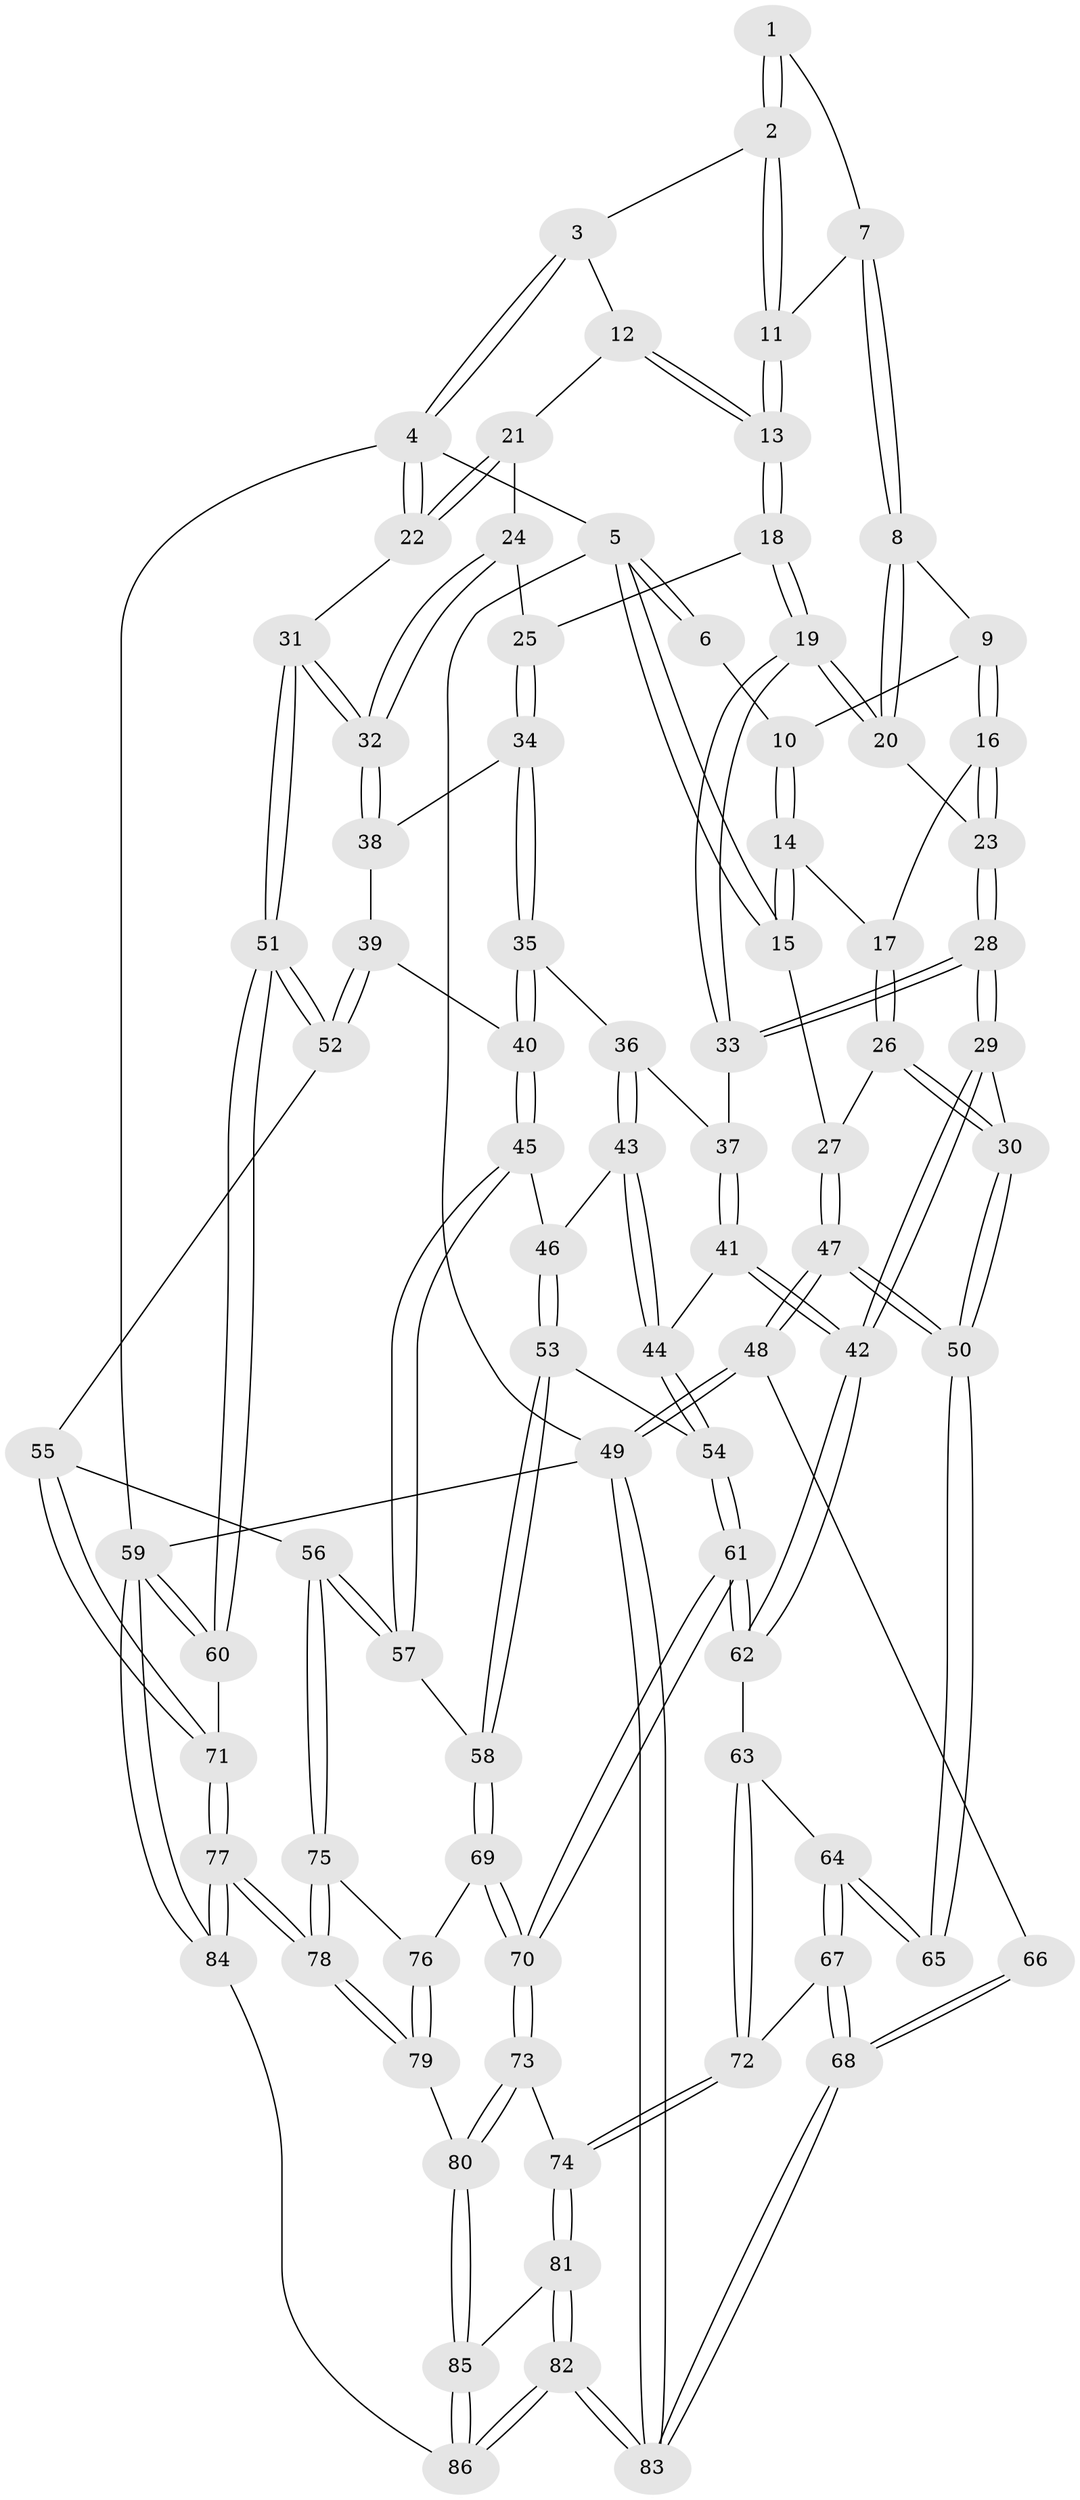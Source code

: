 // Generated by graph-tools (version 1.1) at 2025/27/03/09/25 03:27:16]
// undirected, 86 vertices, 212 edges
graph export_dot {
graph [start="1"]
  node [color=gray90,style=filled];
  1 [pos="+0.37141984587688115+0"];
  2 [pos="+0.7475363356106121+0"];
  3 [pos="+0.7660500582429383+0"];
  4 [pos="+1+0"];
  5 [pos="+0+0"];
  6 [pos="+0.027933284216108654+0"];
  7 [pos="+0.37031492085275414+0"];
  8 [pos="+0.33824532160611315+0.08062376415011041"];
  9 [pos="+0.14129466281738176+0.0666457948637054"];
  10 [pos="+0.11621442680649256+0.0465126356572787"];
  11 [pos="+0.5533274164519678+0.114848730025477"];
  12 [pos="+0.8087937554834788+0.036970623224056226"];
  13 [pos="+0.5423983603724355+0.17373898215636352"];
  14 [pos="+0.014690423796862638+0.16075597545941334"];
  15 [pos="+0+0.1592877780230637"];
  16 [pos="+0.16455486304012978+0.17647509904343142"];
  17 [pos="+0.07934156150844471+0.20003105320748316"];
  18 [pos="+0.5275557752355591+0.2043965194844654"];
  19 [pos="+0.5060734524290468+0.22056122895542196"];
  20 [pos="+0.3436592890207399+0.11442669195204766"];
  21 [pos="+0.8178649890471785+0.06309562599998067"];
  22 [pos="+1+0.2122518193907698"];
  23 [pos="+0.2570229954035559+0.20841741617179038"];
  24 [pos="+0.8009830063160801+0.17718275844005427"];
  25 [pos="+0.7862832794404617+0.2250815732193845"];
  26 [pos="+0.10593090332953267+0.33736492207209234"];
  27 [pos="+0+0.2010735274716669"];
  28 [pos="+0.2354948000686674+0.3945793032446201"];
  29 [pos="+0.232332069185846+0.3994478498857123"];
  30 [pos="+0.17301482796012052+0.42708839794036907"];
  31 [pos="+1+0.2750698111686298"];
  32 [pos="+1+0.27793743897522216"];
  33 [pos="+0.5025152380779818+0.2973493051621374"];
  34 [pos="+0.7949451797962208+0.2764289502618466"];
  35 [pos="+0.7803135521874409+0.3464094230886768"];
  36 [pos="+0.6444068040007762+0.3910490399559148"];
  37 [pos="+0.5287909278025212+0.34425931203712046"];
  38 [pos="+1+0.2951236659031528"];
  39 [pos="+0.8396839568084852+0.4191661787460616"];
  40 [pos="+0.824357274620312+0.4134895046497748"];
  41 [pos="+0.4693488762868946+0.5025171451574708"];
  42 [pos="+0.4243497772089592+0.5428382000977631"];
  43 [pos="+0.6433164306688439+0.4588757394933931"];
  44 [pos="+0.5961221745971144+0.5300304832758168"];
  45 [pos="+0.7870613460462427+0.4988725281748515"];
  46 [pos="+0.6800509352924665+0.4979886566026641"];
  47 [pos="+0+0.5613176564268574"];
  48 [pos="+0+0.7556723270755257"];
  49 [pos="+0+1"];
  50 [pos="+0.16064080690301663+0.44382075926715014"];
  51 [pos="+1+0.5674181327054868"];
  52 [pos="+1+0.5563882521089383"];
  53 [pos="+0.7053101558384912+0.6240512715660677"];
  54 [pos="+0.6233123934334028+0.6038657944440671"];
  55 [pos="+0.8722255081116072+0.6337576452046393"];
  56 [pos="+0.7737456808773232+0.6373820564241625"];
  57 [pos="+0.7699940009438334+0.6345029776664863"];
  58 [pos="+0.7161131182988423+0.6303075333330153"];
  59 [pos="+1+1"];
  60 [pos="+1+0.5984342549114514"];
  61 [pos="+0.5055274849255607+0.6750097585220451"];
  62 [pos="+0.4242434351792082+0.5498854132664881"];
  63 [pos="+0.3106378420130944+0.6497037931832903"];
  64 [pos="+0.21348017994854762+0.5967345981585126"];
  65 [pos="+0.18148419471160362+0.5366684178579948"];
  66 [pos="+0.13213484763220937+0.6074663650446512"];
  67 [pos="+0.15426520712949646+0.7556798164885667"];
  68 [pos="+0.02256617788605756+0.8890705081662026"];
  69 [pos="+0.623727180894122+0.7599550865384175"];
  70 [pos="+0.5027686748107664+0.7372543500911984"];
  71 [pos="+0.9144285314924635+0.771788031910024"];
  72 [pos="+0.31398397892098445+0.7033407473891334"];
  73 [pos="+0.45748526431144415+0.7955832647197427"];
  74 [pos="+0.38825881071751245+0.8074328019268616"];
  75 [pos="+0.7759803974026201+0.6846945036512752"];
  76 [pos="+0.648840967435508+0.7893288914010608"];
  77 [pos="+0.8401917946859865+0.9363010237623918"];
  78 [pos="+0.8013404397515991+0.8793497181479651"];
  79 [pos="+0.6622763134112725+0.8092341972717901"];
  80 [pos="+0.5446490767987336+0.9275081583932221"];
  81 [pos="+0.2981857014960401+0.9026904253723412"];
  82 [pos="+0+1"];
  83 [pos="+0+1"];
  84 [pos="+0.9176247021023292+1"];
  85 [pos="+0.5575531676206095+0.9780486512097575"];
  86 [pos="+0.612353659408968+1"];
  1 -- 2;
  1 -- 2;
  1 -- 7;
  2 -- 3;
  2 -- 11;
  2 -- 11;
  3 -- 4;
  3 -- 4;
  3 -- 12;
  4 -- 5;
  4 -- 22;
  4 -- 22;
  4 -- 59;
  5 -- 6;
  5 -- 6;
  5 -- 15;
  5 -- 15;
  5 -- 49;
  6 -- 10;
  7 -- 8;
  7 -- 8;
  7 -- 11;
  8 -- 9;
  8 -- 20;
  8 -- 20;
  9 -- 10;
  9 -- 16;
  9 -- 16;
  10 -- 14;
  10 -- 14;
  11 -- 13;
  11 -- 13;
  12 -- 13;
  12 -- 13;
  12 -- 21;
  13 -- 18;
  13 -- 18;
  14 -- 15;
  14 -- 15;
  14 -- 17;
  15 -- 27;
  16 -- 17;
  16 -- 23;
  16 -- 23;
  17 -- 26;
  17 -- 26;
  18 -- 19;
  18 -- 19;
  18 -- 25;
  19 -- 20;
  19 -- 20;
  19 -- 33;
  19 -- 33;
  20 -- 23;
  21 -- 22;
  21 -- 22;
  21 -- 24;
  22 -- 31;
  23 -- 28;
  23 -- 28;
  24 -- 25;
  24 -- 32;
  24 -- 32;
  25 -- 34;
  25 -- 34;
  26 -- 27;
  26 -- 30;
  26 -- 30;
  27 -- 47;
  27 -- 47;
  28 -- 29;
  28 -- 29;
  28 -- 33;
  28 -- 33;
  29 -- 30;
  29 -- 42;
  29 -- 42;
  30 -- 50;
  30 -- 50;
  31 -- 32;
  31 -- 32;
  31 -- 51;
  31 -- 51;
  32 -- 38;
  32 -- 38;
  33 -- 37;
  34 -- 35;
  34 -- 35;
  34 -- 38;
  35 -- 36;
  35 -- 40;
  35 -- 40;
  36 -- 37;
  36 -- 43;
  36 -- 43;
  37 -- 41;
  37 -- 41;
  38 -- 39;
  39 -- 40;
  39 -- 52;
  39 -- 52;
  40 -- 45;
  40 -- 45;
  41 -- 42;
  41 -- 42;
  41 -- 44;
  42 -- 62;
  42 -- 62;
  43 -- 44;
  43 -- 44;
  43 -- 46;
  44 -- 54;
  44 -- 54;
  45 -- 46;
  45 -- 57;
  45 -- 57;
  46 -- 53;
  46 -- 53;
  47 -- 48;
  47 -- 48;
  47 -- 50;
  47 -- 50;
  48 -- 49;
  48 -- 49;
  48 -- 66;
  49 -- 83;
  49 -- 83;
  49 -- 59;
  50 -- 65;
  50 -- 65;
  51 -- 52;
  51 -- 52;
  51 -- 60;
  51 -- 60;
  52 -- 55;
  53 -- 54;
  53 -- 58;
  53 -- 58;
  54 -- 61;
  54 -- 61;
  55 -- 56;
  55 -- 71;
  55 -- 71;
  56 -- 57;
  56 -- 57;
  56 -- 75;
  56 -- 75;
  57 -- 58;
  58 -- 69;
  58 -- 69;
  59 -- 60;
  59 -- 60;
  59 -- 84;
  59 -- 84;
  60 -- 71;
  61 -- 62;
  61 -- 62;
  61 -- 70;
  61 -- 70;
  62 -- 63;
  63 -- 64;
  63 -- 72;
  63 -- 72;
  64 -- 65;
  64 -- 65;
  64 -- 67;
  64 -- 67;
  66 -- 68;
  66 -- 68;
  67 -- 68;
  67 -- 68;
  67 -- 72;
  68 -- 83;
  68 -- 83;
  69 -- 70;
  69 -- 70;
  69 -- 76;
  70 -- 73;
  70 -- 73;
  71 -- 77;
  71 -- 77;
  72 -- 74;
  72 -- 74;
  73 -- 74;
  73 -- 80;
  73 -- 80;
  74 -- 81;
  74 -- 81;
  75 -- 76;
  75 -- 78;
  75 -- 78;
  76 -- 79;
  76 -- 79;
  77 -- 78;
  77 -- 78;
  77 -- 84;
  77 -- 84;
  78 -- 79;
  78 -- 79;
  79 -- 80;
  80 -- 85;
  80 -- 85;
  81 -- 82;
  81 -- 82;
  81 -- 85;
  82 -- 83;
  82 -- 83;
  82 -- 86;
  82 -- 86;
  84 -- 86;
  85 -- 86;
  85 -- 86;
}

